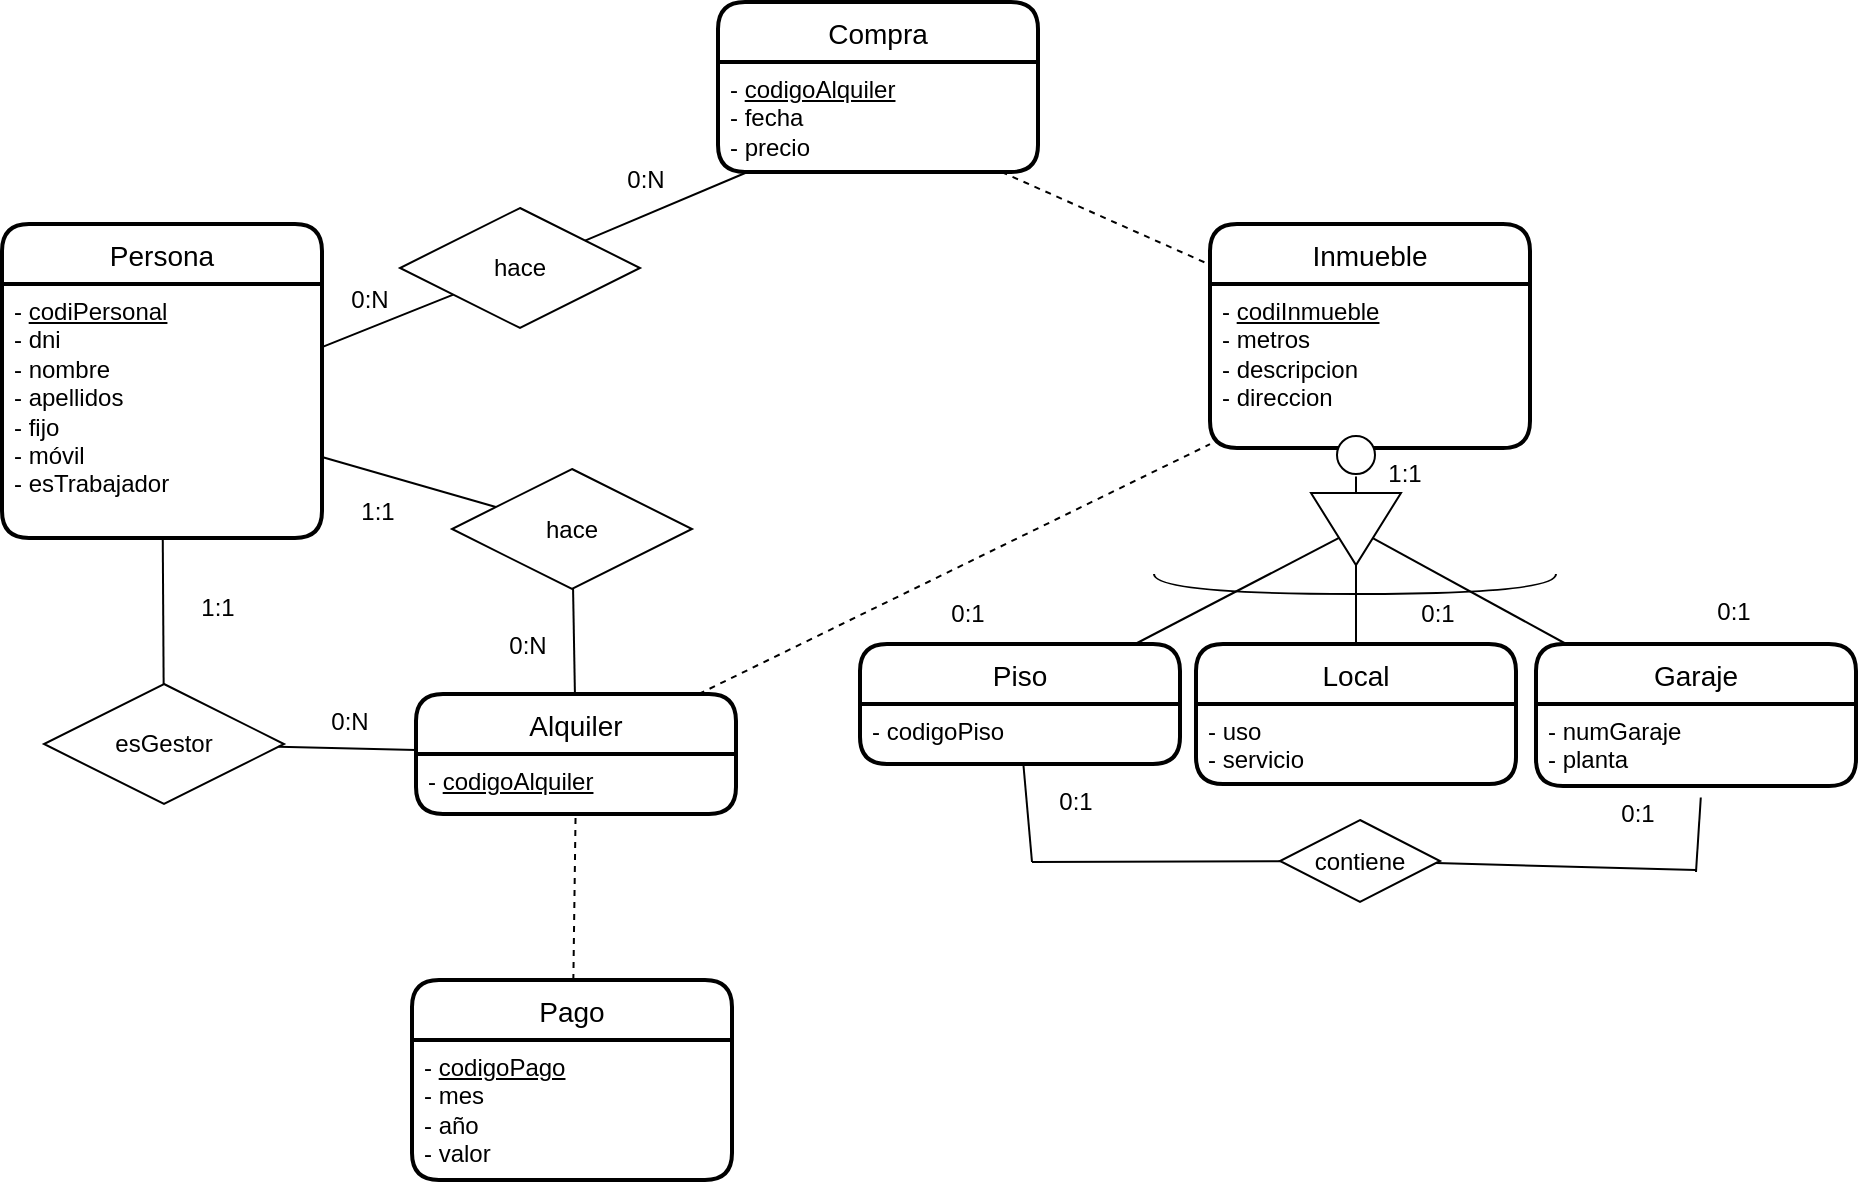 <mxfile version="20.1.4" type="github">
  <diagram id="sSHiEugCBAy1dFzR_FE-" name="Pàgina-1">
    <mxGraphModel dx="918" dy="488" grid="0" gridSize="10" guides="1" tooltips="1" connect="1" arrows="1" fold="1" page="1" pageScale="1" pageWidth="827" pageHeight="1169" math="0" shadow="0">
      <root>
        <mxCell id="0" />
        <mxCell id="1" parent="0" />
        <mxCell id="noDrvXDxjBVshsAHtkk1-4" value="Persona" style="swimlane;childLayout=stackLayout;horizontal=1;startSize=30;horizontalStack=0;rounded=1;fontSize=14;fontStyle=0;strokeWidth=2;resizeParent=0;resizeLast=1;shadow=0;align=center;fillStyle=auto;gradientColor=none;swimlaneFillColor=none;fillColor=default;sketch=0;glass=0;swimlaneLine=1;perimeterSpacing=0;" parent="1" vertex="1">
          <mxGeometry x="273" y="320" width="160" height="157" as="geometry">
            <mxRectangle x="480" y="130" width="100" height="30" as="alternateBounds" />
          </mxGeometry>
        </mxCell>
        <mxCell id="noDrvXDxjBVshsAHtkk1-5" value="- &lt;u&gt;codiPersonal&lt;br&gt;&lt;/u&gt;- dni&lt;br&gt;- nombre&lt;br&gt;- apellidos&lt;br&gt;- fijo&lt;br&gt;&lt;div&gt;- móvil&lt;/div&gt;&lt;div&gt;- esTrabajador&lt;/div&gt;&lt;div&gt;&lt;br&gt;&lt;/div&gt;" style="text;html=1;align=left;verticalAlign=top;resizable=0;points=[];autosize=1;strokeColor=none;fillColor=none;spacingLeft=4;" parent="noDrvXDxjBVshsAHtkk1-4" vertex="1">
          <mxGeometry y="30" width="160" height="127" as="geometry" />
        </mxCell>
        <mxCell id="noDrvXDxjBVshsAHtkk1-7" value="&lt;br&gt;" style="text;html=1;align=left;verticalAlign=top;resizable=0;points=[];autosize=1;strokeColor=none;fillColor=none;spacingLeft=4;" parent="noDrvXDxjBVshsAHtkk1-4" vertex="1">
          <mxGeometry y="157" width="160" as="geometry" />
        </mxCell>
        <mxCell id="XAi6DjdDJ4cRaxT2IrHZ-11" value="Inmueble" style="swimlane;childLayout=stackLayout;horizontal=1;startSize=30;horizontalStack=0;rounded=1;fontSize=14;fontStyle=0;strokeWidth=2;resizeParent=0;resizeLast=1;shadow=0;align=center;fillStyle=auto;gradientColor=none;swimlaneFillColor=none;fillColor=default;sketch=0;glass=0;swimlaneLine=1;perimeterSpacing=0;" parent="1" vertex="1">
          <mxGeometry x="877" y="320" width="160" height="112" as="geometry">
            <mxRectangle x="480" y="130" width="100" height="30" as="alternateBounds" />
          </mxGeometry>
        </mxCell>
        <mxCell id="XAi6DjdDJ4cRaxT2IrHZ-12" value="&lt;div&gt;- &lt;u&gt;codiInmueble&lt;/u&gt;&lt;/div&gt;&lt;div&gt;- metros&lt;/div&gt;&lt;div&gt;- descripcion&lt;br&gt;&lt;/div&gt;- direccion" style="text;html=1;align=left;verticalAlign=top;resizable=0;points=[];autosize=1;strokeColor=none;fillColor=none;spacingLeft=4;" parent="XAi6DjdDJ4cRaxT2IrHZ-11" vertex="1">
          <mxGeometry y="30" width="160" height="82" as="geometry" />
        </mxCell>
        <mxCell id="XAi6DjdDJ4cRaxT2IrHZ-13" value="" style="triangle;whiteSpace=wrap;html=1;rotation=90;" parent="1" vertex="1">
          <mxGeometry x="932" y="450" width="36" height="45" as="geometry" />
        </mxCell>
        <mxCell id="XAi6DjdDJ4cRaxT2IrHZ-14" value="Piso" style="swimlane;childLayout=stackLayout;horizontal=1;startSize=30;horizontalStack=0;rounded=1;fontSize=14;fontStyle=0;strokeWidth=2;resizeParent=0;resizeLast=1;shadow=0;align=center;fillStyle=auto;gradientColor=none;swimlaneFillColor=none;fillColor=default;sketch=0;glass=0;swimlaneLine=1;perimeterSpacing=0;" parent="1" vertex="1">
          <mxGeometry x="702" y="530" width="160" height="60" as="geometry">
            <mxRectangle x="480" y="130" width="100" height="30" as="alternateBounds" />
          </mxGeometry>
        </mxCell>
        <mxCell id="XAi6DjdDJ4cRaxT2IrHZ-15" value="- codigoPiso" style="text;html=1;align=left;verticalAlign=top;resizable=0;points=[];autosize=1;strokeColor=none;fillColor=none;spacingLeft=4;" parent="XAi6DjdDJ4cRaxT2IrHZ-14" vertex="1">
          <mxGeometry y="30" width="160" height="30" as="geometry" />
        </mxCell>
        <mxCell id="XAi6DjdDJ4cRaxT2IrHZ-16" value="Local" style="swimlane;childLayout=stackLayout;horizontal=1;startSize=30;horizontalStack=0;rounded=1;fontSize=14;fontStyle=0;strokeWidth=2;resizeParent=0;resizeLast=1;shadow=0;align=center;fillStyle=auto;gradientColor=none;swimlaneFillColor=none;fillColor=default;sketch=0;glass=0;swimlaneLine=1;perimeterSpacing=0;" parent="1" vertex="1">
          <mxGeometry x="870" y="530" width="160" height="70" as="geometry">
            <mxRectangle x="480" y="130" width="100" height="30" as="alternateBounds" />
          </mxGeometry>
        </mxCell>
        <mxCell id="XAi6DjdDJ4cRaxT2IrHZ-17" value="- uso&lt;br&gt;- servicio" style="text;html=1;align=left;verticalAlign=top;resizable=0;points=[];autosize=1;strokeColor=none;fillColor=none;spacingLeft=4;" parent="XAi6DjdDJ4cRaxT2IrHZ-16" vertex="1">
          <mxGeometry y="30" width="160" height="40" as="geometry" />
        </mxCell>
        <mxCell id="XAi6DjdDJ4cRaxT2IrHZ-18" value="Garaje" style="swimlane;childLayout=stackLayout;horizontal=1;startSize=30;horizontalStack=0;rounded=1;fontSize=14;fontStyle=0;strokeWidth=2;resizeParent=0;resizeLast=1;shadow=0;align=center;fillStyle=auto;gradientColor=none;swimlaneFillColor=none;fillColor=default;sketch=0;glass=0;swimlaneLine=1;perimeterSpacing=0;" parent="1" vertex="1">
          <mxGeometry x="1040" y="530" width="160" height="71" as="geometry">
            <mxRectangle x="480" y="130" width="100" height="30" as="alternateBounds" />
          </mxGeometry>
        </mxCell>
        <mxCell id="XAi6DjdDJ4cRaxT2IrHZ-19" value="- numGaraje&lt;br&gt;- planta" style="text;html=1;align=left;verticalAlign=top;resizable=0;points=[];autosize=1;strokeColor=none;fillColor=none;spacingLeft=4;" parent="XAi6DjdDJ4cRaxT2IrHZ-18" vertex="1">
          <mxGeometry y="30" width="160" height="41" as="geometry" />
        </mxCell>
        <mxCell id="XAi6DjdDJ4cRaxT2IrHZ-24" value="" style="endArrow=none;html=1;rounded=0;" parent="1" target="aMxlDMEUPCcJRxzXV3cb-10" edge="1" source="noDrvXDxjBVshsAHtkk1-5">
          <mxGeometry relative="1" as="geometry">
            <mxPoint x="540" y="370.8" as="sourcePoint" />
            <mxPoint x="672" y="346" as="targetPoint" />
          </mxGeometry>
        </mxCell>
        <mxCell id="XAi6DjdDJ4cRaxT2IrHZ-25" value="" style="endArrow=none;html=1;rounded=0;" parent="1" target="aMxlDMEUPCcJRxzXV3cb-9" edge="1" source="noDrvXDxjBVshsAHtkk1-5">
          <mxGeometry relative="1" as="geometry">
            <mxPoint x="540" y="416.2" as="sourcePoint" />
            <mxPoint x="657.756" y="436.122" as="targetPoint" />
          </mxGeometry>
        </mxCell>
        <mxCell id="XAi6DjdDJ4cRaxT2IrHZ-26" value="" style="endArrow=none;html=1;rounded=0;dashed=1;" parent="1" source="aMxlDMEUPCcJRxzXV3cb-2" target="XAi6DjdDJ4cRaxT2IrHZ-12" edge="1">
          <mxGeometry relative="1" as="geometry">
            <mxPoint x="752.957" y="431.478" as="sourcePoint" />
            <mxPoint x="820.04" y="397.73" as="targetPoint" />
          </mxGeometry>
        </mxCell>
        <mxCell id="XAi6DjdDJ4cRaxT2IrHZ-27" value="" style="endArrow=none;html=1;rounded=0;dashed=1;" parent="1" source="aMxlDMEUPCcJRxzXV3cb-5" target="XAi6DjdDJ4cRaxT2IrHZ-11" edge="1">
          <mxGeometry relative="1" as="geometry">
            <mxPoint x="753.717" y="338.142" as="sourcePoint" />
            <mxPoint x="836.11" y="330.76" as="targetPoint" />
          </mxGeometry>
        </mxCell>
        <mxCell id="XAi6DjdDJ4cRaxT2IrHZ-35" value="precio" style="text;strokeColor=none;fillColor=none;spacingLeft=4;spacingRight=4;overflow=hidden;rotatable=0;points=[[0,0.5],[1,0.5]];portConstraint=eastwest;fontSize=12;" parent="1" vertex="1">
          <mxGeometry x="547" y="465" width="50" height="30" as="geometry" />
        </mxCell>
        <mxCell id="yTNdV2VGEJzk4Wqk_6EF-16" value="" style="endArrow=none;html=1;rounded=0;fontSize=18;entryX=0.5;entryY=1.067;entryDx=0;entryDy=0;entryPerimeter=0;exitX=0;exitY=0.5;exitDx=0;exitDy=0;startArrow=none;" parent="1" source="yTNdV2VGEJzk4Wqk_6EF-28" target="XAi6DjdDJ4cRaxT2IrHZ-12" edge="1">
          <mxGeometry relative="1" as="geometry">
            <mxPoint x="730" y="468" as="sourcePoint" />
            <mxPoint x="890" y="468" as="targetPoint" />
          </mxGeometry>
        </mxCell>
        <mxCell id="yTNdV2VGEJzk4Wqk_6EF-17" value="" style="endArrow=none;html=1;rounded=0;fontSize=18;" parent="1" source="XAi6DjdDJ4cRaxT2IrHZ-14" target="XAi6DjdDJ4cRaxT2IrHZ-13" edge="1">
          <mxGeometry relative="1" as="geometry">
            <mxPoint x="730" y="468" as="sourcePoint" />
            <mxPoint x="890" y="468" as="targetPoint" />
          </mxGeometry>
        </mxCell>
        <mxCell id="yTNdV2VGEJzk4Wqk_6EF-18" value="" style="endArrow=none;html=1;rounded=0;fontSize=18;" parent="1" source="XAi6DjdDJ4cRaxT2IrHZ-16" target="XAi6DjdDJ4cRaxT2IrHZ-13" edge="1">
          <mxGeometry relative="1" as="geometry">
            <mxPoint x="730" y="468" as="sourcePoint" />
            <mxPoint x="890" y="468" as="targetPoint" />
          </mxGeometry>
        </mxCell>
        <mxCell id="yTNdV2VGEJzk4Wqk_6EF-20" value="" style="endArrow=none;html=1;rounded=0;" parent="1" source="XAi6DjdDJ4cRaxT2IrHZ-13" target="XAi6DjdDJ4cRaxT2IrHZ-18" edge="1">
          <mxGeometry relative="1" as="geometry">
            <mxPoint x="960" y="470" as="sourcePoint" />
            <mxPoint x="1080" y="500" as="targetPoint" />
          </mxGeometry>
        </mxCell>
        <mxCell id="yTNdV2VGEJzk4Wqk_6EF-28" value="" style="ellipse;whiteSpace=wrap;html=1;aspect=fixed;fontSize=18;" parent="1" vertex="1">
          <mxGeometry x="940.5" y="426" width="19" height="19" as="geometry" />
        </mxCell>
        <mxCell id="yTNdV2VGEJzk4Wqk_6EF-29" value="" style="endArrow=none;html=1;rounded=0;fontSize=18;entryX=0.5;entryY=1.067;entryDx=0;entryDy=0;entryPerimeter=0;exitX=0;exitY=0.5;exitDx=0;exitDy=0;" parent="1" source="XAi6DjdDJ4cRaxT2IrHZ-13" target="yTNdV2VGEJzk4Wqk_6EF-28" edge="1">
          <mxGeometry relative="1" as="geometry">
            <mxPoint x="950" y="454.5" as="sourcePoint" />
            <mxPoint x="950" y="422.01" as="targetPoint" />
          </mxGeometry>
        </mxCell>
        <mxCell id="yTNdV2VGEJzk4Wqk_6EF-30" value="" style="shape=requiredInterface;html=1;verticalLabelPosition=bottom;sketch=0;fontSize=18;direction=south;" parent="1" vertex="1">
          <mxGeometry x="849" y="495" width="201" height="10" as="geometry" />
        </mxCell>
        <mxCell id="yTNdV2VGEJzk4Wqk_6EF-34" value="1:1" style="text;html=1;strokeColor=none;fillColor=none;align=center;verticalAlign=middle;whiteSpace=wrap;rounded=0;fontSize=12;" parent="1" vertex="1">
          <mxGeometry x="959.5" y="432" width="29" height="25" as="geometry" />
        </mxCell>
        <mxCell id="yTNdV2VGEJzk4Wqk_6EF-35" value="0:1" style="text;html=1;strokeColor=none;fillColor=none;align=center;verticalAlign=middle;whiteSpace=wrap;rounded=0;fontSize=12;" parent="1" vertex="1">
          <mxGeometry x="737" y="505" width="38" height="19" as="geometry" />
        </mxCell>
        <mxCell id="yTNdV2VGEJzk4Wqk_6EF-36" value="0:1" style="text;html=1;strokeColor=none;fillColor=none;align=center;verticalAlign=middle;whiteSpace=wrap;rounded=0;fontSize=12;" parent="1" vertex="1">
          <mxGeometry x="972" y="505" width="38" height="19" as="geometry" />
        </mxCell>
        <mxCell id="yTNdV2VGEJzk4Wqk_6EF-38" value="0:1" style="text;html=1;strokeColor=none;fillColor=none;align=center;verticalAlign=middle;whiteSpace=wrap;rounded=0;fontSize=12;" parent="1" vertex="1">
          <mxGeometry x="1121" y="505" width="36" height="18" as="geometry" />
        </mxCell>
        <mxCell id="yTNdV2VGEJzk4Wqk_6EF-39" value="" style="endArrow=none;html=1;rounded=0;fontSize=12;entryX=0.51;entryY=0.971;entryDx=0;entryDy=0;entryPerimeter=0;" parent="1" target="XAi6DjdDJ4cRaxT2IrHZ-15" edge="1">
          <mxGeometry width="50" height="50" relative="1" as="geometry">
            <mxPoint x="788" y="639" as="sourcePoint" />
            <mxPoint x="789" y="394" as="targetPoint" />
          </mxGeometry>
        </mxCell>
        <mxCell id="yTNdV2VGEJzk4Wqk_6EF-40" value="" style="endArrow=none;html=1;rounded=0;fontSize=12;startArrow=none;" parent="1" source="yTNdV2VGEJzk4Wqk_6EF-42" edge="1">
          <mxGeometry width="50" height="50" relative="1" as="geometry">
            <mxPoint x="788" y="639" as="sourcePoint" />
            <mxPoint x="1120" y="643" as="targetPoint" />
          </mxGeometry>
        </mxCell>
        <mxCell id="yTNdV2VGEJzk4Wqk_6EF-41" value="" style="endArrow=none;html=1;rounded=0;fontSize=12;exitX=0.515;exitY=1.14;exitDx=0;exitDy=0;exitPerimeter=0;" parent="1" source="XAi6DjdDJ4cRaxT2IrHZ-19" edge="1">
          <mxGeometry width="50" height="50" relative="1" as="geometry">
            <mxPoint x="739" y="444" as="sourcePoint" />
            <mxPoint x="1120" y="644" as="targetPoint" />
          </mxGeometry>
        </mxCell>
        <mxCell id="yTNdV2VGEJzk4Wqk_6EF-42" value="contiene" style="rhombus;whiteSpace=wrap;html=1;fontSize=12;" parent="1" vertex="1">
          <mxGeometry x="912" y="618" width="80" height="41" as="geometry" />
        </mxCell>
        <mxCell id="yTNdV2VGEJzk4Wqk_6EF-43" value="" style="endArrow=none;html=1;rounded=0;fontSize=12;" parent="1" target="yTNdV2VGEJzk4Wqk_6EF-42" edge="1">
          <mxGeometry width="50" height="50" relative="1" as="geometry">
            <mxPoint x="788" y="639" as="sourcePoint" />
            <mxPoint x="1120" y="643" as="targetPoint" />
          </mxGeometry>
        </mxCell>
        <mxCell id="yTNdV2VGEJzk4Wqk_6EF-44" value="0:1" style="text;html=1;strokeColor=none;fillColor=none;align=center;verticalAlign=middle;whiteSpace=wrap;rounded=0;fontSize=12;" parent="1" vertex="1">
          <mxGeometry x="1061" y="600" width="60" height="30" as="geometry" />
        </mxCell>
        <mxCell id="yTNdV2VGEJzk4Wqk_6EF-45" value="0:1" style="text;html=1;strokeColor=none;fillColor=none;align=center;verticalAlign=middle;whiteSpace=wrap;rounded=0;fontSize=12;" parent="1" vertex="1">
          <mxGeometry x="780" y="594" width="60" height="30" as="geometry" />
        </mxCell>
        <mxCell id="aMxlDMEUPCcJRxzXV3cb-2" value="Alquiler" style="swimlane;childLayout=stackLayout;horizontal=1;startSize=30;horizontalStack=0;rounded=1;fontSize=14;fontStyle=0;strokeWidth=2;resizeParent=0;resizeLast=1;shadow=0;align=center;fillStyle=auto;gradientColor=none;swimlaneFillColor=none;fillColor=default;sketch=0;glass=0;swimlaneLine=1;perimeterSpacing=0;" vertex="1" parent="1">
          <mxGeometry x="480" y="555" width="160" height="60" as="geometry">
            <mxRectangle x="480" y="130" width="100" height="30" as="alternateBounds" />
          </mxGeometry>
        </mxCell>
        <mxCell id="aMxlDMEUPCcJRxzXV3cb-3" value="- &lt;u&gt;codigoAlquiler&lt;/u&gt;" style="text;html=1;align=left;verticalAlign=top;resizable=0;points=[];autosize=1;strokeColor=none;fillColor=none;spacingLeft=4;" vertex="1" parent="aMxlDMEUPCcJRxzXV3cb-2">
          <mxGeometry y="30" width="160" height="30" as="geometry" />
        </mxCell>
        <mxCell id="aMxlDMEUPCcJRxzXV3cb-4" value="Compra" style="swimlane;childLayout=stackLayout;horizontal=1;startSize=30;horizontalStack=0;rounded=1;fontSize=14;fontStyle=0;strokeWidth=2;resizeParent=0;resizeLast=1;shadow=0;align=center;fillStyle=auto;gradientColor=none;swimlaneFillColor=none;fillColor=default;sketch=0;glass=0;swimlaneLine=1;perimeterSpacing=0;" vertex="1" parent="1">
          <mxGeometry x="631" y="209" width="160" height="85" as="geometry">
            <mxRectangle x="480" y="130" width="100" height="30" as="alternateBounds" />
          </mxGeometry>
        </mxCell>
        <mxCell id="aMxlDMEUPCcJRxzXV3cb-5" value="- &lt;u&gt;codigoAlquiler&lt;/u&gt;&lt;br&gt;- fecha&lt;br&gt;- precio" style="text;html=1;align=left;verticalAlign=top;resizable=0;points=[];autosize=1;strokeColor=none;fillColor=none;spacingLeft=4;" vertex="1" parent="aMxlDMEUPCcJRxzXV3cb-4">
          <mxGeometry y="30" width="160" height="55" as="geometry" />
        </mxCell>
        <mxCell id="aMxlDMEUPCcJRxzXV3cb-6" value="" style="endArrow=none;html=1;rounded=0;" edge="1" parent="1" source="noDrvXDxjBVshsAHtkk1-5" target="aMxlDMEUPCcJRxzXV3cb-7">
          <mxGeometry relative="1" as="geometry">
            <mxPoint x="443" y="429.438" as="sourcePoint" />
            <mxPoint x="300" y="523" as="targetPoint" />
          </mxGeometry>
        </mxCell>
        <mxCell id="aMxlDMEUPCcJRxzXV3cb-7" value="esGestor" style="shape=rhombus;perimeter=rhombusPerimeter;whiteSpace=wrap;html=1;align=center;" vertex="1" parent="1">
          <mxGeometry x="294" y="550" width="120" height="60" as="geometry" />
        </mxCell>
        <mxCell id="aMxlDMEUPCcJRxzXV3cb-8" value="" style="endArrow=none;html=1;rounded=0;" edge="1" parent="1" source="aMxlDMEUPCcJRxzXV3cb-7" target="aMxlDMEUPCcJRxzXV3cb-2">
          <mxGeometry relative="1" as="geometry">
            <mxPoint x="363.381" y="487" as="sourcePoint" />
            <mxPoint x="363.82" y="560.09" as="targetPoint" />
          </mxGeometry>
        </mxCell>
        <mxCell id="aMxlDMEUPCcJRxzXV3cb-9" value="hace" style="shape=rhombus;perimeter=rhombusPerimeter;whiteSpace=wrap;html=1;align=center;" vertex="1" parent="1">
          <mxGeometry x="498" y="442.5" width="120" height="60" as="geometry" />
        </mxCell>
        <mxCell id="aMxlDMEUPCcJRxzXV3cb-10" value="hace" style="shape=rhombus;perimeter=rhombusPerimeter;whiteSpace=wrap;html=1;align=center;" vertex="1" parent="1">
          <mxGeometry x="472" y="312" width="120" height="60" as="geometry" />
        </mxCell>
        <mxCell id="aMxlDMEUPCcJRxzXV3cb-11" value="" style="endArrow=none;html=1;rounded=0;" edge="1" parent="1" source="aMxlDMEUPCcJRxzXV3cb-10" target="aMxlDMEUPCcJRxzXV3cb-5">
          <mxGeometry relative="1" as="geometry">
            <mxPoint x="553" y="351" as="sourcePoint" />
            <mxPoint x="511.502" y="372.251" as="targetPoint" />
          </mxGeometry>
        </mxCell>
        <mxCell id="aMxlDMEUPCcJRxzXV3cb-12" value="" style="endArrow=none;html=1;rounded=0;" edge="1" parent="1" source="aMxlDMEUPCcJRxzXV3cb-9" target="aMxlDMEUPCcJRxzXV3cb-2">
          <mxGeometry relative="1" as="geometry">
            <mxPoint x="577.616" y="345.308" as="sourcePoint" />
            <mxPoint x="663.695" y="304" as="targetPoint" />
          </mxGeometry>
        </mxCell>
        <mxCell id="aMxlDMEUPCcJRxzXV3cb-13" value="0:N" style="text;html=1;strokeColor=none;fillColor=none;align=center;verticalAlign=middle;whiteSpace=wrap;rounded=0;fontSize=12;" vertex="1" parent="1">
          <mxGeometry x="438" y="348" width="38" height="19" as="geometry" />
        </mxCell>
        <mxCell id="aMxlDMEUPCcJRxzXV3cb-14" value="0:N" style="text;html=1;strokeColor=none;fillColor=none;align=center;verticalAlign=middle;whiteSpace=wrap;rounded=0;fontSize=12;" vertex="1" parent="1">
          <mxGeometry x="576" y="288" width="38" height="19" as="geometry" />
        </mxCell>
        <mxCell id="aMxlDMEUPCcJRxzXV3cb-15" value="0:N" style="text;html=1;strokeColor=none;fillColor=none;align=center;verticalAlign=middle;whiteSpace=wrap;rounded=0;fontSize=12;" vertex="1" parent="1">
          <mxGeometry x="428" y="559" width="38" height="19" as="geometry" />
        </mxCell>
        <mxCell id="aMxlDMEUPCcJRxzXV3cb-16" value="1:1" style="text;html=1;strokeColor=none;fillColor=none;align=center;verticalAlign=middle;whiteSpace=wrap;rounded=0;fontSize=12;" vertex="1" parent="1">
          <mxGeometry x="362" y="502.5" width="38" height="19" as="geometry" />
        </mxCell>
        <mxCell id="aMxlDMEUPCcJRxzXV3cb-17" value="1:1" style="text;html=1;strokeColor=none;fillColor=none;align=center;verticalAlign=middle;whiteSpace=wrap;rounded=0;fontSize=12;" vertex="1" parent="1">
          <mxGeometry x="442" y="454" width="38" height="19" as="geometry" />
        </mxCell>
        <mxCell id="aMxlDMEUPCcJRxzXV3cb-18" value="0:N" style="text;html=1;strokeColor=none;fillColor=none;align=center;verticalAlign=middle;whiteSpace=wrap;rounded=0;fontSize=12;" vertex="1" parent="1">
          <mxGeometry x="517" y="521.5" width="38" height="19" as="geometry" />
        </mxCell>
        <mxCell id="aMxlDMEUPCcJRxzXV3cb-19" value="Pago" style="swimlane;childLayout=stackLayout;horizontal=1;startSize=30;horizontalStack=0;rounded=1;fontSize=14;fontStyle=0;strokeWidth=2;resizeParent=0;resizeLast=1;shadow=0;align=center;fillStyle=auto;gradientColor=none;swimlaneFillColor=none;fillColor=default;sketch=0;glass=0;swimlaneLine=1;perimeterSpacing=0;" vertex="1" parent="1">
          <mxGeometry x="478" y="698" width="160" height="100" as="geometry">
            <mxRectangle x="480" y="130" width="100" height="30" as="alternateBounds" />
          </mxGeometry>
        </mxCell>
        <mxCell id="aMxlDMEUPCcJRxzXV3cb-20" value="- &lt;u&gt;codigoPago&lt;/u&gt;&lt;br&gt;- mes&lt;br&gt;- año&lt;br&gt;- valor" style="text;html=1;align=left;verticalAlign=top;resizable=0;points=[];autosize=1;strokeColor=none;fillColor=none;spacingLeft=4;" vertex="1" parent="aMxlDMEUPCcJRxzXV3cb-19">
          <mxGeometry y="30" width="160" height="70" as="geometry" />
        </mxCell>
        <mxCell id="aMxlDMEUPCcJRxzXV3cb-21" value="" style="endArrow=none;html=1;rounded=0;dashed=1;" edge="1" parent="1" source="aMxlDMEUPCcJRxzXV3cb-19" target="aMxlDMEUPCcJRxzXV3cb-3">
          <mxGeometry relative="1" as="geometry">
            <mxPoint x="631.392" y="565" as="sourcePoint" />
            <mxPoint x="887" y="440.093" as="targetPoint" />
          </mxGeometry>
        </mxCell>
      </root>
    </mxGraphModel>
  </diagram>
</mxfile>
